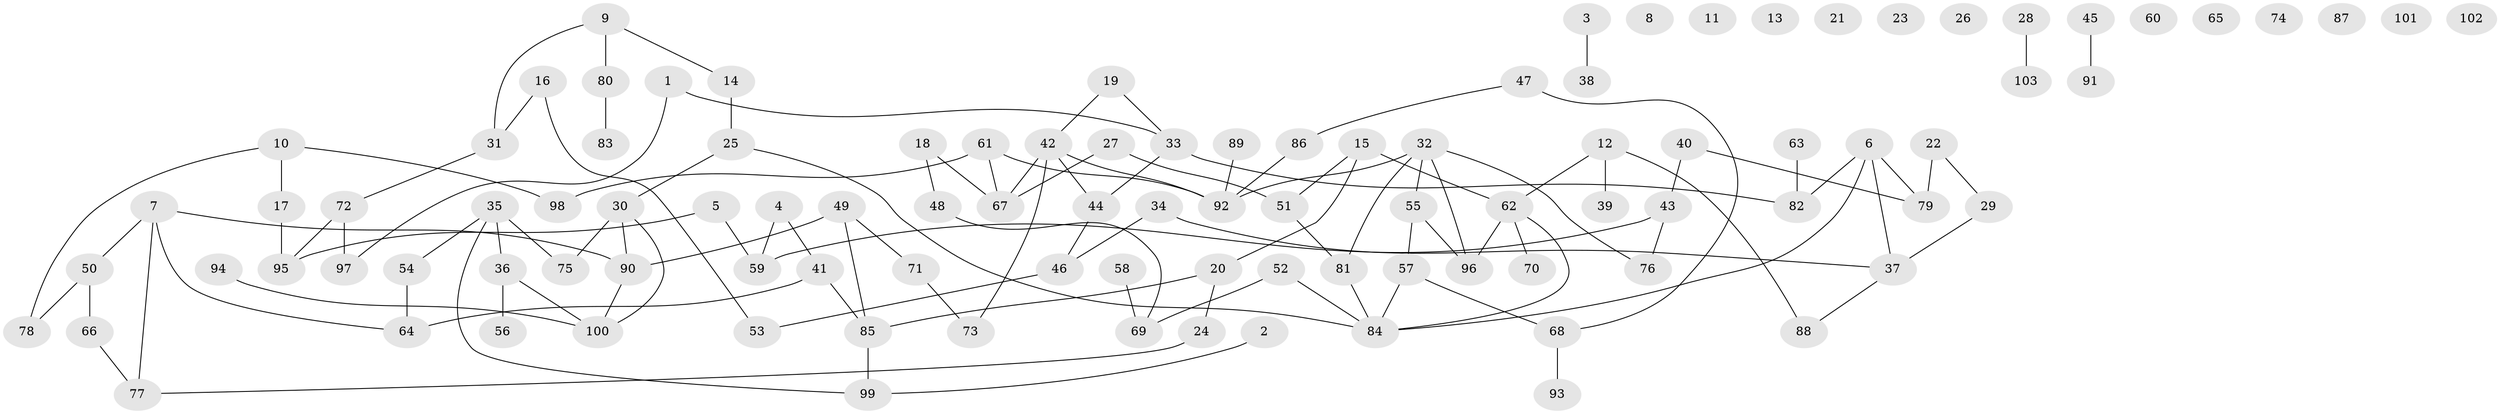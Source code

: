 // coarse degree distribution, {2: 0.2463768115942029, 1: 0.08695652173913043, 0: 0.21739130434782608, 3: 0.21739130434782608, 4: 0.14492753623188406, 6: 0.028985507246376812, 5: 0.043478260869565216, 8: 0.014492753623188406}
// Generated by graph-tools (version 1.1) at 2025/41/03/06/25 10:41:22]
// undirected, 103 vertices, 116 edges
graph export_dot {
graph [start="1"]
  node [color=gray90,style=filled];
  1;
  2;
  3;
  4;
  5;
  6;
  7;
  8;
  9;
  10;
  11;
  12;
  13;
  14;
  15;
  16;
  17;
  18;
  19;
  20;
  21;
  22;
  23;
  24;
  25;
  26;
  27;
  28;
  29;
  30;
  31;
  32;
  33;
  34;
  35;
  36;
  37;
  38;
  39;
  40;
  41;
  42;
  43;
  44;
  45;
  46;
  47;
  48;
  49;
  50;
  51;
  52;
  53;
  54;
  55;
  56;
  57;
  58;
  59;
  60;
  61;
  62;
  63;
  64;
  65;
  66;
  67;
  68;
  69;
  70;
  71;
  72;
  73;
  74;
  75;
  76;
  77;
  78;
  79;
  80;
  81;
  82;
  83;
  84;
  85;
  86;
  87;
  88;
  89;
  90;
  91;
  92;
  93;
  94;
  95;
  96;
  97;
  98;
  99;
  100;
  101;
  102;
  103;
  1 -- 33;
  1 -- 97;
  2 -- 99;
  3 -- 38;
  4 -- 41;
  4 -- 59;
  5 -- 59;
  5 -- 95;
  6 -- 37;
  6 -- 79;
  6 -- 82;
  6 -- 84;
  7 -- 50;
  7 -- 64;
  7 -- 77;
  7 -- 90;
  9 -- 14;
  9 -- 31;
  9 -- 80;
  10 -- 17;
  10 -- 78;
  10 -- 98;
  12 -- 39;
  12 -- 62;
  12 -- 88;
  14 -- 25;
  15 -- 20;
  15 -- 51;
  15 -- 62;
  16 -- 31;
  16 -- 53;
  17 -- 95;
  18 -- 48;
  18 -- 67;
  19 -- 33;
  19 -- 42;
  20 -- 24;
  20 -- 85;
  22 -- 29;
  22 -- 79;
  24 -- 77;
  25 -- 30;
  25 -- 84;
  27 -- 51;
  27 -- 67;
  28 -- 103;
  29 -- 37;
  30 -- 75;
  30 -- 90;
  30 -- 100;
  31 -- 72;
  32 -- 55;
  32 -- 76;
  32 -- 81;
  32 -- 92;
  32 -- 96;
  33 -- 44;
  33 -- 82;
  34 -- 37;
  34 -- 46;
  35 -- 36;
  35 -- 54;
  35 -- 75;
  35 -- 99;
  36 -- 56;
  36 -- 100;
  37 -- 88;
  40 -- 43;
  40 -- 79;
  41 -- 64;
  41 -- 85;
  42 -- 44;
  42 -- 67;
  42 -- 73;
  42 -- 92;
  43 -- 59;
  43 -- 76;
  44 -- 46;
  45 -- 91;
  46 -- 53;
  47 -- 68;
  47 -- 86;
  48 -- 69;
  49 -- 71;
  49 -- 85;
  49 -- 90;
  50 -- 66;
  50 -- 78;
  51 -- 81;
  52 -- 69;
  52 -- 84;
  54 -- 64;
  55 -- 57;
  55 -- 96;
  57 -- 68;
  57 -- 84;
  58 -- 69;
  61 -- 67;
  61 -- 92;
  61 -- 98;
  62 -- 70;
  62 -- 84;
  62 -- 96;
  63 -- 82;
  66 -- 77;
  68 -- 93;
  71 -- 73;
  72 -- 95;
  72 -- 97;
  80 -- 83;
  81 -- 84;
  85 -- 99;
  86 -- 92;
  89 -- 92;
  90 -- 100;
  94 -- 100;
}
